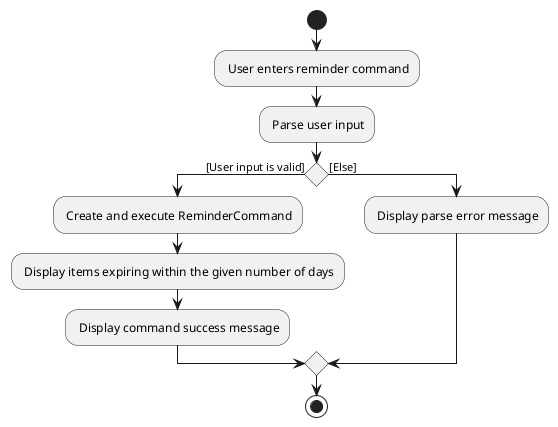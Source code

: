 @startuml
start
: User enters reminder command;
: Parse user input;
'Since the beta syntax does not support placing the condition outside the
'diamond we place it as the true branch instead.

if () then ([User input is valid])
    : Create and execute ReminderCommand;
    : Display items expiring within the given number of days;
    : Display command success message;
else ([Else])
    : Display parse error message;
endif
stop
@enduml
